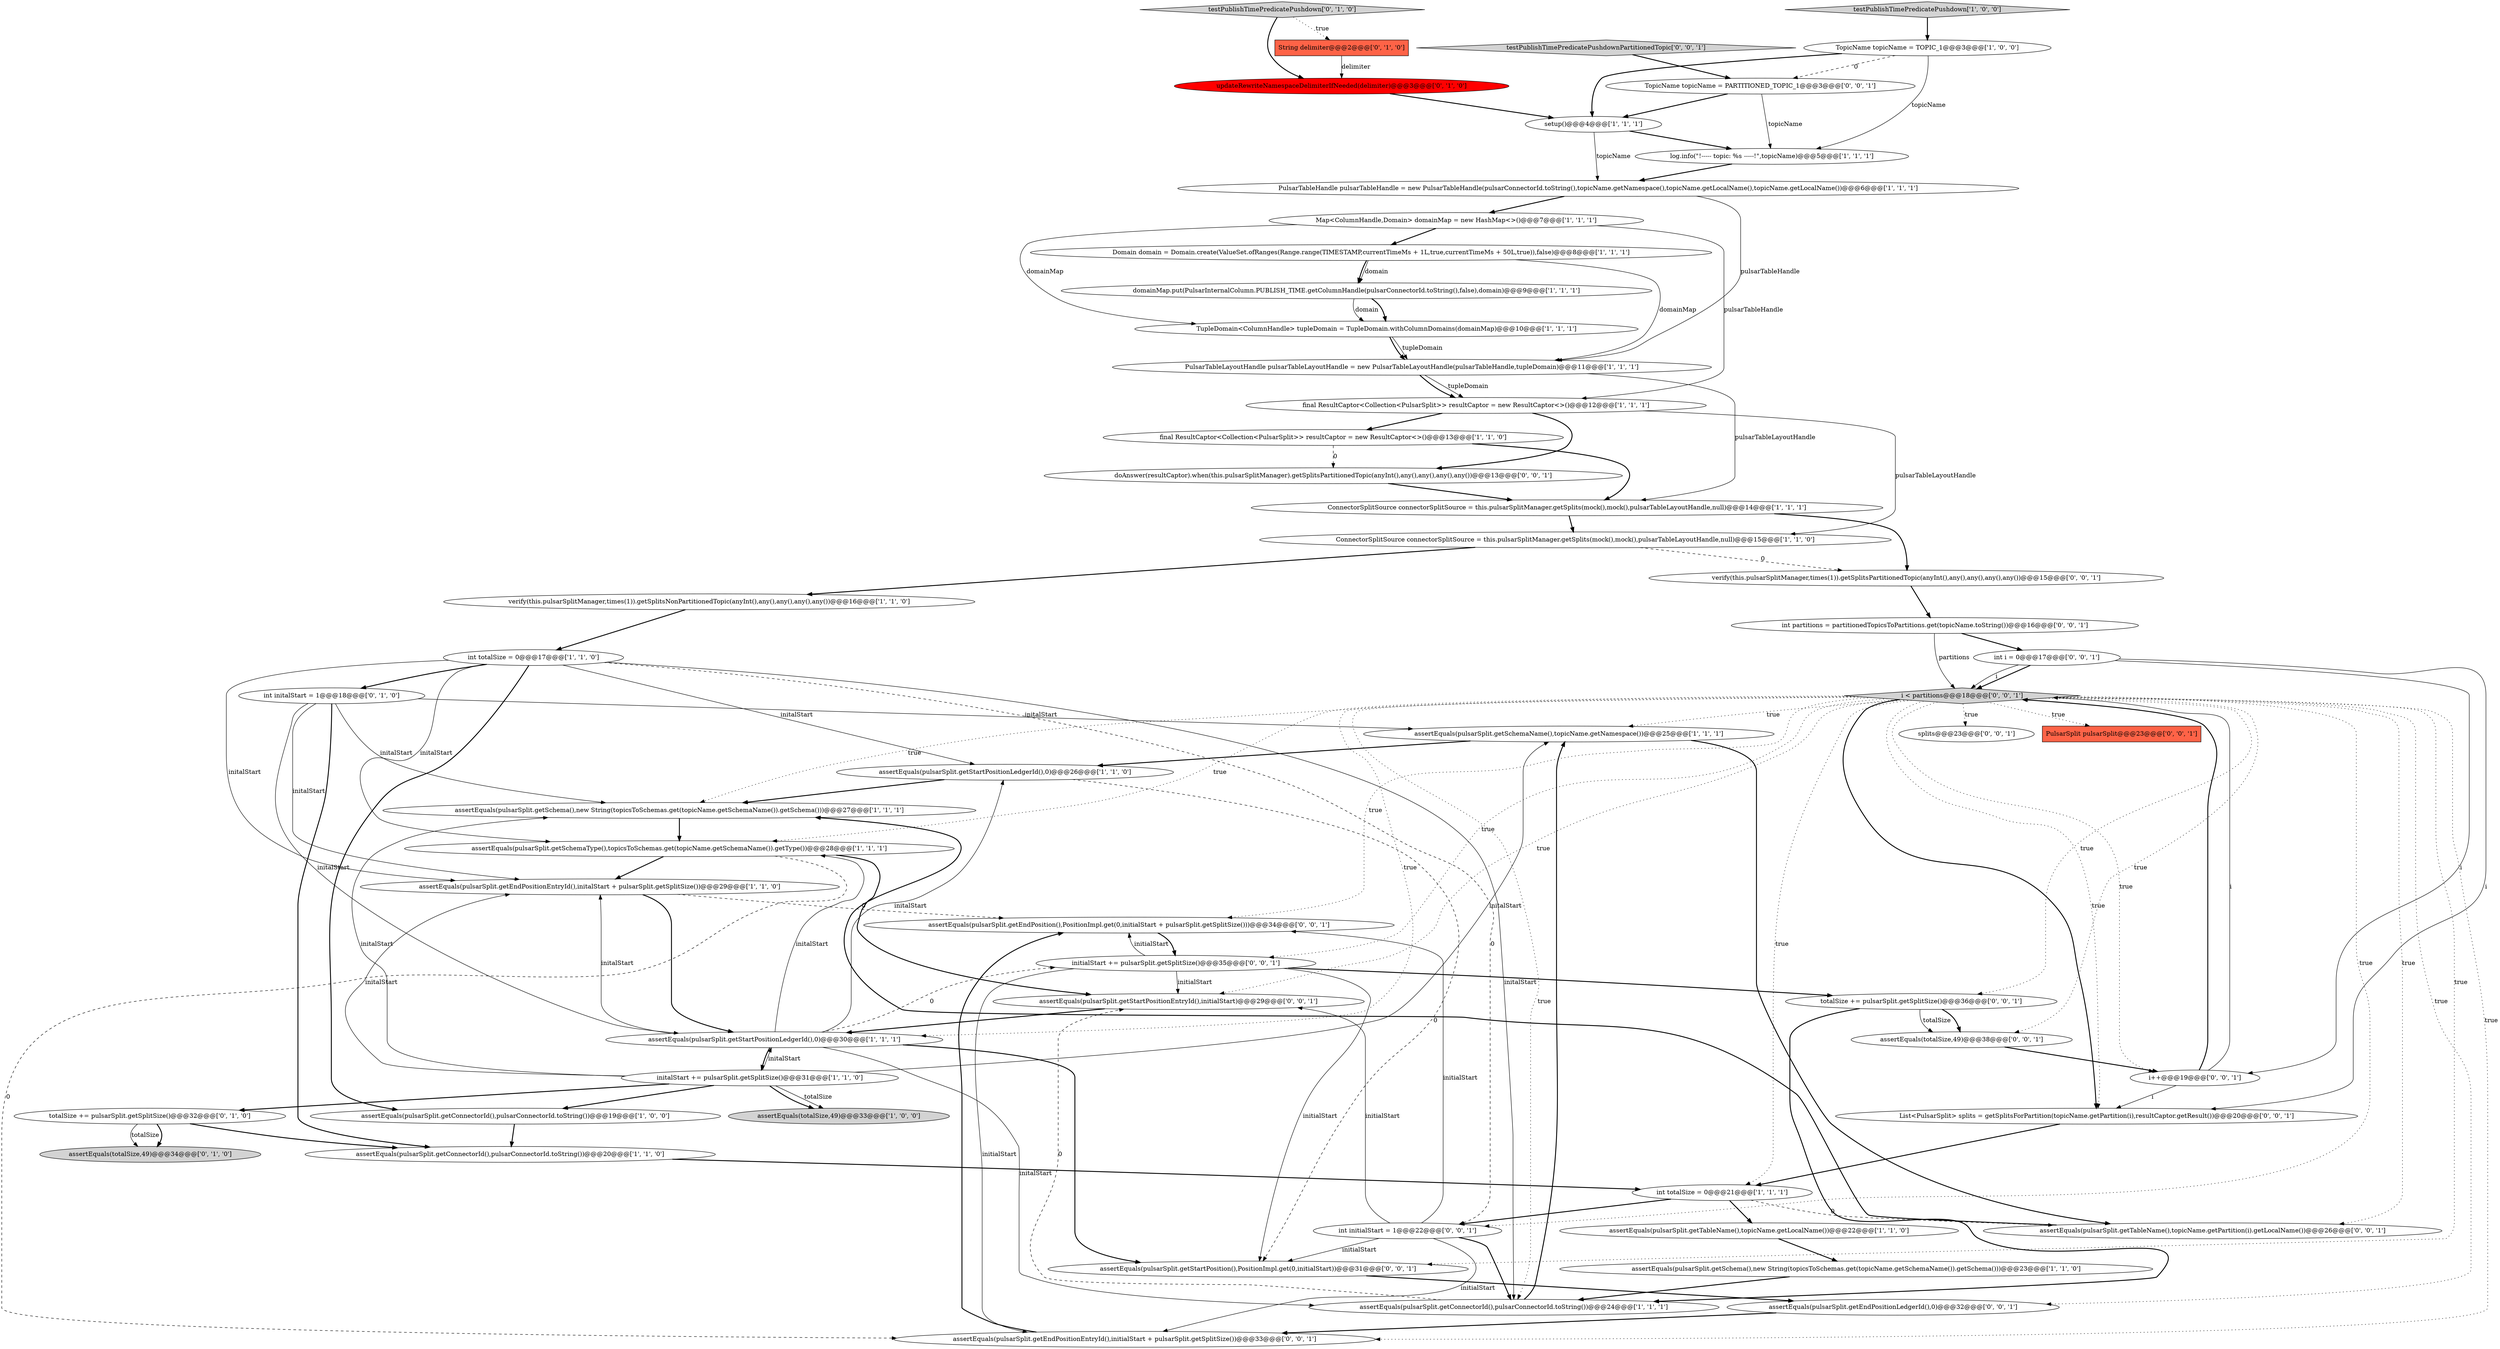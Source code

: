 digraph {
27 [style = filled, label = "PulsarTableLayoutHandle pulsarTableLayoutHandle = new PulsarTableLayoutHandle(pulsarTableHandle,tupleDomain)@@@11@@@['1', '1', '1']", fillcolor = white, shape = ellipse image = "AAA0AAABBB1BBB"];
19 [style = filled, label = "assertEquals(pulsarSplit.getSchemaName(),topicName.getNamespace())@@@25@@@['1', '1', '1']", fillcolor = white, shape = ellipse image = "AAA0AAABBB1BBB"];
53 [style = filled, label = "int partitions = partitionedTopicsToPartitions.get(topicName.toString())@@@16@@@['0', '0', '1']", fillcolor = white, shape = ellipse image = "AAA0AAABBB3BBB"];
2 [style = filled, label = "initalStart += pulsarSplit.getSplitSize()@@@31@@@['1', '1', '0']", fillcolor = white, shape = ellipse image = "AAA0AAABBB1BBB"];
22 [style = filled, label = "assertEquals(totalSize,49)@@@33@@@['1', '0', '0']", fillcolor = lightgray, shape = ellipse image = "AAA0AAABBB1BBB"];
29 [style = filled, label = "assertEquals(pulsarSplit.getConnectorId(),pulsarConnectorId.toString())@@@19@@@['1', '0', '0']", fillcolor = white, shape = ellipse image = "AAA0AAABBB1BBB"];
23 [style = filled, label = "assertEquals(pulsarSplit.getConnectorId(),pulsarConnectorId.toString())@@@24@@@['1', '1', '1']", fillcolor = white, shape = ellipse image = "AAA0AAABBB1BBB"];
52 [style = filled, label = "assertEquals(pulsarSplit.getEndPositionLedgerId(),0)@@@32@@@['0', '0', '1']", fillcolor = white, shape = ellipse image = "AAA0AAABBB3BBB"];
6 [style = filled, label = "assertEquals(pulsarSplit.getEndPositionEntryId(),initalStart + pulsarSplit.getSplitSize())@@@29@@@['1', '1', '0']", fillcolor = white, shape = ellipse image = "AAA0AAABBB1BBB"];
28 [style = filled, label = "final ResultCaptor<Collection<PulsarSplit>> resultCaptor = new ResultCaptor<>()@@@13@@@['1', '1', '0']", fillcolor = white, shape = ellipse image = "AAA0AAABBB1BBB"];
5 [style = filled, label = "assertEquals(pulsarSplit.getTableName(),topicName.getLocalName())@@@22@@@['1', '1', '0']", fillcolor = white, shape = ellipse image = "AAA0AAABBB1BBB"];
20 [style = filled, label = "assertEquals(pulsarSplit.getStartPositionLedgerId(),0)@@@26@@@['1', '1', '0']", fillcolor = white, shape = ellipse image = "AAA0AAABBB1BBB"];
25 [style = filled, label = "testPublishTimePredicatePushdown['1', '0', '0']", fillcolor = lightgray, shape = diamond image = "AAA0AAABBB1BBB"];
54 [style = filled, label = "int initialStart = 1@@@22@@@['0', '0', '1']", fillcolor = white, shape = ellipse image = "AAA0AAABBB3BBB"];
40 [style = filled, label = "List<PulsarSplit> splits = getSplitsForPartition(topicName.getPartition(i),resultCaptor.getResult())@@@20@@@['0', '0', '1']", fillcolor = white, shape = ellipse image = "AAA0AAABBB3BBB"];
48 [style = filled, label = "assertEquals(pulsarSplit.getEndPositionEntryId(),initialStart + pulsarSplit.getSplitSize())@@@33@@@['0', '0', '1']", fillcolor = white, shape = ellipse image = "AAA0AAABBB3BBB"];
3 [style = filled, label = "assertEquals(pulsarSplit.getSchemaType(),topicsToSchemas.get(topicName.getSchemaName()).getType())@@@28@@@['1', '1', '1']", fillcolor = white, shape = ellipse image = "AAA0AAABBB1BBB"];
45 [style = filled, label = "assertEquals(pulsarSplit.getEndPosition(),PositionImpl.get(0,initialStart + pulsarSplit.getSplitSize()))@@@34@@@['0', '0', '1']", fillcolor = white, shape = ellipse image = "AAA0AAABBB3BBB"];
39 [style = filled, label = "verify(this.pulsarSplitManager,times(1)).getSplitsPartitionedTopic(anyInt(),any(),any(),any(),any())@@@15@@@['0', '0', '1']", fillcolor = white, shape = ellipse image = "AAA0AAABBB3BBB"];
50 [style = filled, label = "assertEquals(pulsarSplit.getStartPositionEntryId(),initialStart)@@@29@@@['0', '0', '1']", fillcolor = white, shape = ellipse image = "AAA0AAABBB3BBB"];
17 [style = filled, label = "int totalSize = 0@@@17@@@['1', '1', '0']", fillcolor = white, shape = ellipse image = "AAA0AAABBB1BBB"];
26 [style = filled, label = "Map<ColumnHandle,Domain> domainMap = new HashMap<>()@@@7@@@['1', '1', '1']", fillcolor = white, shape = ellipse image = "AAA0AAABBB1BBB"];
35 [style = filled, label = "updateRewriteNamespaceDelimiterIfNeeded(delimiter)@@@3@@@['0', '1', '0']", fillcolor = red, shape = ellipse image = "AAA1AAABBB2BBB"];
49 [style = filled, label = "testPublishTimePredicatePushdownPartitionedTopic['0', '0', '1']", fillcolor = lightgray, shape = diamond image = "AAA0AAABBB3BBB"];
15 [style = filled, label = "assertEquals(pulsarSplit.getSchema(),new String(topicsToSchemas.get(topicName.getSchemaName()).getSchema()))@@@27@@@['1', '1', '1']", fillcolor = white, shape = ellipse image = "AAA0AAABBB1BBB"];
0 [style = filled, label = "TopicName topicName = TOPIC_1@@@3@@@['1', '0', '0']", fillcolor = white, shape = ellipse image = "AAA0AAABBB1BBB"];
11 [style = filled, label = "domainMap.put(PulsarInternalColumn.PUBLISH_TIME.getColumnHandle(pulsarConnectorId.toString(),false),domain)@@@9@@@['1', '1', '1']", fillcolor = white, shape = ellipse image = "AAA0AAABBB1BBB"];
37 [style = filled, label = "initialStart += pulsarSplit.getSplitSize()@@@35@@@['0', '0', '1']", fillcolor = white, shape = ellipse image = "AAA0AAABBB3BBB"];
34 [style = filled, label = "testPublishTimePredicatePushdown['0', '1', '0']", fillcolor = lightgray, shape = diamond image = "AAA0AAABBB2BBB"];
7 [style = filled, label = "assertEquals(pulsarSplit.getStartPositionLedgerId(),0)@@@30@@@['1', '1', '1']", fillcolor = white, shape = ellipse image = "AAA0AAABBB1BBB"];
30 [style = filled, label = "int initalStart = 1@@@18@@@['0', '1', '0']", fillcolor = white, shape = ellipse image = "AAA0AAABBB2BBB"];
8 [style = filled, label = "log.info(\"!----- topic: %s -----!\",topicName)@@@5@@@['1', '1', '1']", fillcolor = white, shape = ellipse image = "AAA0AAABBB1BBB"];
31 [style = filled, label = "totalSize += pulsarSplit.getSplitSize()@@@32@@@['0', '1', '0']", fillcolor = white, shape = ellipse image = "AAA0AAABBB2BBB"];
56 [style = filled, label = "i < partitions@@@18@@@['0', '0', '1']", fillcolor = lightgray, shape = diamond image = "AAA0AAABBB3BBB"];
10 [style = filled, label = "assertEquals(pulsarSplit.getSchema(),new String(topicsToSchemas.get(topicName.getSchemaName()).getSchema()))@@@23@@@['1', '1', '0']", fillcolor = white, shape = ellipse image = "AAA0AAABBB1BBB"];
1 [style = filled, label = "ConnectorSplitSource connectorSplitSource = this.pulsarSplitManager.getSplits(mock(),mock(),pulsarTableLayoutHandle,null)@@@14@@@['1', '1', '1']", fillcolor = white, shape = ellipse image = "AAA0AAABBB1BBB"];
55 [style = filled, label = "splits@@@23@@@['0', '0', '1']", fillcolor = white, shape = ellipse image = "AAA0AAABBB3BBB"];
43 [style = filled, label = "TopicName topicName = PARTITIONED_TOPIC_1@@@3@@@['0', '0', '1']", fillcolor = white, shape = ellipse image = "AAA0AAABBB3BBB"];
44 [style = filled, label = "assertEquals(pulsarSplit.getTableName(),topicName.getPartition(i).getLocalName())@@@26@@@['0', '0', '1']", fillcolor = white, shape = ellipse image = "AAA0AAABBB3BBB"];
9 [style = filled, label = "ConnectorSplitSource connectorSplitSource = this.pulsarSplitManager.getSplits(mock(),mock(),pulsarTableLayoutHandle,null)@@@15@@@['1', '1', '0']", fillcolor = white, shape = ellipse image = "AAA0AAABBB1BBB"];
42 [style = filled, label = "totalSize += pulsarSplit.getSplitSize()@@@36@@@['0', '0', '1']", fillcolor = white, shape = ellipse image = "AAA0AAABBB3BBB"];
14 [style = filled, label = "TupleDomain<ColumnHandle> tupleDomain = TupleDomain.withColumnDomains(domainMap)@@@10@@@['1', '1', '1']", fillcolor = white, shape = ellipse image = "AAA0AAABBB1BBB"];
12 [style = filled, label = "PulsarTableHandle pulsarTableHandle = new PulsarTableHandle(pulsarConnectorId.toString(),topicName.getNamespace(),topicName.getLocalName(),topicName.getLocalName())@@@6@@@['1', '1', '1']", fillcolor = white, shape = ellipse image = "AAA0AAABBB1BBB"];
18 [style = filled, label = "assertEquals(pulsarSplit.getConnectorId(),pulsarConnectorId.toString())@@@20@@@['1', '1', '0']", fillcolor = white, shape = ellipse image = "AAA0AAABBB1BBB"];
24 [style = filled, label = "setup()@@@4@@@['1', '1', '1']", fillcolor = white, shape = ellipse image = "AAA0AAABBB1BBB"];
46 [style = filled, label = "i++@@@19@@@['0', '0', '1']", fillcolor = white, shape = ellipse image = "AAA0AAABBB3BBB"];
33 [style = filled, label = "assertEquals(totalSize,49)@@@34@@@['0', '1', '0']", fillcolor = lightgray, shape = ellipse image = "AAA0AAABBB2BBB"];
41 [style = filled, label = "assertEquals(totalSize,49)@@@38@@@['0', '0', '1']", fillcolor = white, shape = ellipse image = "AAA0AAABBB3BBB"];
51 [style = filled, label = "doAnswer(resultCaptor).when(this.pulsarSplitManager).getSplitsPartitionedTopic(anyInt(),any(),any(),any(),any())@@@13@@@['0', '0', '1']", fillcolor = white, shape = ellipse image = "AAA0AAABBB3BBB"];
21 [style = filled, label = "verify(this.pulsarSplitManager,times(1)).getSplitsNonPartitionedTopic(anyInt(),any(),any(),any(),any())@@@16@@@['1', '1', '0']", fillcolor = white, shape = ellipse image = "AAA0AAABBB1BBB"];
38 [style = filled, label = "PulsarSplit pulsarSplit@@@23@@@['0', '0', '1']", fillcolor = tomato, shape = box image = "AAA0AAABBB3BBB"];
4 [style = filled, label = "final ResultCaptor<Collection<PulsarSplit>> resultCaptor = new ResultCaptor<>()@@@12@@@['1', '1', '1']", fillcolor = white, shape = ellipse image = "AAA0AAABBB1BBB"];
47 [style = filled, label = "assertEquals(pulsarSplit.getStartPosition(),PositionImpl.get(0,initialStart))@@@31@@@['0', '0', '1']", fillcolor = white, shape = ellipse image = "AAA0AAABBB3BBB"];
36 [style = filled, label = "int i = 0@@@17@@@['0', '0', '1']", fillcolor = white, shape = ellipse image = "AAA0AAABBB3BBB"];
16 [style = filled, label = "Domain domain = Domain.create(ValueSet.ofRanges(Range.range(TIMESTAMP,currentTimeMs + 1L,true,currentTimeMs + 50L,true)),false)@@@8@@@['1', '1', '1']", fillcolor = white, shape = ellipse image = "AAA0AAABBB1BBB"];
32 [style = filled, label = "String delimiter@@@2@@@['0', '1', '0']", fillcolor = tomato, shape = box image = "AAA1AAABBB2BBB"];
13 [style = filled, label = "int totalSize = 0@@@21@@@['1', '1', '1']", fillcolor = white, shape = ellipse image = "AAA0AAABBB1BBB"];
9->39 [style = dashed, label="0"];
42->23 [style = bold, label=""];
42->41 [style = bold, label=""];
7->23 [style = solid, label="initalStart"];
56->42 [style = dotted, label="true"];
17->6 [style = solid, label="initalStart"];
11->14 [style = bold, label=""];
17->3 [style = solid, label="initalStart"];
37->50 [style = solid, label="initialStart"];
44->15 [style = bold, label=""];
51->1 [style = bold, label=""];
54->50 [style = solid, label="initialStart"];
40->13 [style = bold, label=""];
30->18 [style = bold, label=""];
29->18 [style = bold, label=""];
19->44 [style = bold, label=""];
53->36 [style = bold, label=""];
43->8 [style = solid, label="topicName"];
43->24 [style = bold, label=""];
56->15 [style = dotted, label="true"];
0->24 [style = bold, label=""];
14->27 [style = solid, label="tupleDomain"];
56->19 [style = dotted, label="true"];
9->21 [style = bold, label=""];
56->54 [style = dotted, label="true"];
56->3 [style = dotted, label="true"];
2->6 [style = solid, label="initalStart"];
23->50 [style = dashed, label="0"];
20->47 [style = dashed, label="0"];
56->48 [style = dotted, label="true"];
20->15 [style = bold, label=""];
30->6 [style = solid, label="initalStart"];
16->11 [style = solid, label="domain"];
2->31 [style = bold, label=""];
5->10 [style = bold, label=""];
30->19 [style = solid, label="initalStart"];
7->3 [style = solid, label="initalStart"];
11->14 [style = solid, label="domain"];
56->23 [style = dotted, label="true"];
19->20 [style = bold, label=""];
27->4 [style = solid, label="tupleDomain"];
37->47 [style = solid, label="initialStart"];
36->40 [style = solid, label="i"];
56->38 [style = dotted, label="true"];
56->47 [style = dotted, label="true"];
30->15 [style = solid, label="initalStart"];
12->27 [style = solid, label="pulsarTableHandle"];
30->7 [style = solid, label="initalStart"];
13->44 [style = dashed, label="0"];
26->16 [style = bold, label=""];
56->52 [style = dotted, label="true"];
6->45 [style = dashed, label="0"];
27->1 [style = solid, label="pulsarTableLayoutHandle"];
7->2 [style = bold, label=""];
54->47 [style = solid, label="initialStart"];
31->33 [style = bold, label=""];
24->12 [style = solid, label="topicName"];
52->48 [style = bold, label=""];
42->41 [style = solid, label="totalSize"];
32->35 [style = solid, label="delimiter"];
54->48 [style = solid, label="initialStart"];
13->5 [style = bold, label=""];
41->46 [style = bold, label=""];
34->35 [style = bold, label=""];
24->8 [style = bold, label=""];
6->7 [style = bold, label=""];
46->40 [style = solid, label="i"];
56->40 [style = bold, label=""];
4->9 [style = solid, label="pulsarTableLayoutHandle"];
2->15 [style = solid, label="initalStart"];
3->48 [style = dashed, label="0"];
25->0 [style = bold, label=""];
1->39 [style = bold, label=""];
56->55 [style = dotted, label="true"];
46->56 [style = bold, label=""];
56->50 [style = dotted, label="true"];
54->45 [style = solid, label="initialStart"];
13->54 [style = bold, label=""];
36->46 [style = solid, label="i"];
3->6 [style = bold, label=""];
0->43 [style = dashed, label="0"];
15->3 [style = bold, label=""];
39->53 [style = bold, label=""];
17->23 [style = solid, label="initalStart"];
28->51 [style = dashed, label="0"];
2->7 [style = solid, label="initalStart"];
1->9 [style = bold, label=""];
26->14 [style = solid, label="domainMap"];
35->24 [style = bold, label=""];
56->13 [style = dotted, label="true"];
7->6 [style = solid, label="initalStart"];
2->22 [style = solid, label="totalSize"];
10->23 [style = bold, label=""];
23->19 [style = bold, label=""];
56->44 [style = dotted, label="true"];
56->40 [style = dotted, label="true"];
2->19 [style = solid, label="initalStart"];
14->27 [style = bold, label=""];
47->52 [style = bold, label=""];
4->51 [style = bold, label=""];
56->45 [style = dotted, label="true"];
31->33 [style = solid, label="totalSize"];
8->12 [style = bold, label=""];
37->42 [style = bold, label=""];
17->20 [style = solid, label="initalStart"];
54->23 [style = bold, label=""];
3->50 [style = bold, label=""];
34->32 [style = dotted, label="true"];
36->56 [style = bold, label=""];
26->4 [style = solid, label="pulsarTableHandle"];
16->11 [style = bold, label=""];
56->7 [style = dotted, label="true"];
7->47 [style = bold, label=""];
31->18 [style = bold, label=""];
50->7 [style = bold, label=""];
17->30 [style = bold, label=""];
16->27 [style = solid, label="domainMap"];
28->1 [style = bold, label=""];
12->26 [style = bold, label=""];
53->56 [style = solid, label="partitions"];
49->43 [style = bold, label=""];
56->37 [style = dotted, label="true"];
4->28 [style = bold, label=""];
37->45 [style = solid, label="initialStart"];
7->20 [style = solid, label="initalStart"];
27->4 [style = bold, label=""];
0->8 [style = solid, label="topicName"];
48->45 [style = bold, label=""];
46->56 [style = solid, label="i"];
56->41 [style = dotted, label="true"];
18->13 [style = bold, label=""];
56->46 [style = dotted, label="true"];
7->37 [style = dashed, label="0"];
45->37 [style = bold, label=""];
36->56 [style = solid, label="i"];
2->22 [style = bold, label=""];
17->29 [style = bold, label=""];
2->29 [style = bold, label=""];
21->17 [style = bold, label=""];
37->48 [style = solid, label="initialStart"];
17->54 [style = dashed, label="0"];
}
